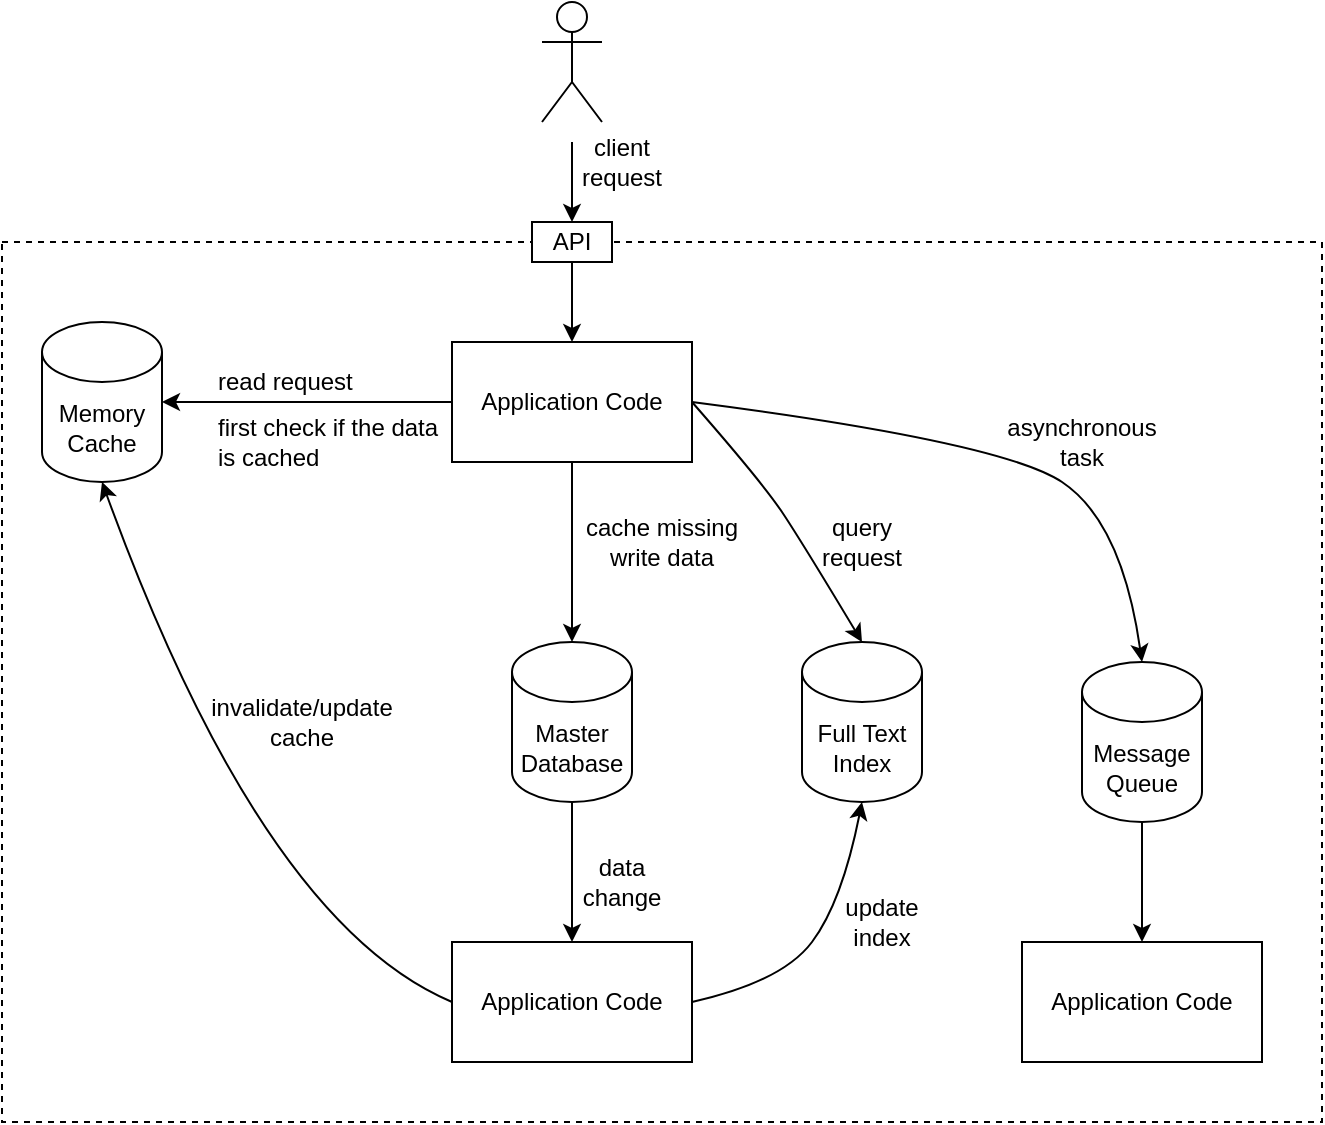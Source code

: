 <mxfile version="18.0.1" type="device" pages="2"><diagram id="n4gQkU2lPEUw3TSijHb0" name="data_system_arch"><mxGraphModel dx="981" dy="571" grid="1" gridSize="10" guides="1" tooltips="1" connect="1" arrows="1" fold="1" page="1" pageScale="1" pageWidth="850" pageHeight="1100" math="0" shadow="0"><root><mxCell id="0"/><mxCell id="1" parent="0"/><mxCell id="4EOyr-Kf5RuzAJG7QO5S-1" value="" style="group" parent="1" vertex="1" connectable="0"><mxGeometry x="100" y="110" width="660" height="560" as="geometry"/></mxCell><mxCell id="k6xAYGGQW2XFsmWfn_kD-15" value="" style="rounded=0;whiteSpace=wrap;html=1;align=left;dashed=1;" parent="4EOyr-Kf5RuzAJG7QO5S-1" vertex="1"><mxGeometry y="120" width="660" height="440" as="geometry"/></mxCell><mxCell id="k6xAYGGQW2XFsmWfn_kD-1" value="" style="shape=umlActor;verticalLabelPosition=bottom;verticalAlign=top;html=1;" parent="4EOyr-Kf5RuzAJG7QO5S-1" vertex="1"><mxGeometry x="270" width="30" height="60" as="geometry"/></mxCell><mxCell id="k6xAYGGQW2XFsmWfn_kD-2" value="Application Code" style="rounded=0;whiteSpace=wrap;html=1;" parent="4EOyr-Kf5RuzAJG7QO5S-1" vertex="1"><mxGeometry x="225" y="170" width="120" height="60" as="geometry"/></mxCell><mxCell id="k6xAYGGQW2XFsmWfn_kD-3" value="Memory Cache" style="shape=cylinder3;whiteSpace=wrap;html=1;boundedLbl=1;backgroundOutline=1;size=15;" parent="4EOyr-Kf5RuzAJG7QO5S-1" vertex="1"><mxGeometry x="20" y="160" width="60" height="80" as="geometry"/></mxCell><mxCell id="k6xAYGGQW2XFsmWfn_kD-4" value="" style="endArrow=classic;html=1;entryX=1;entryY=0.5;entryDx=0;entryDy=0;entryPerimeter=0;exitX=0;exitY=0.5;exitDx=0;exitDy=0;" parent="4EOyr-Kf5RuzAJG7QO5S-1" source="k6xAYGGQW2XFsmWfn_kD-2" target="k6xAYGGQW2XFsmWfn_kD-3" edge="1"><mxGeometry width="50" height="50" relative="1" as="geometry"><mxPoint x="180" y="220" as="sourcePoint"/><mxPoint x="230" y="170" as="targetPoint"/></mxGeometry></mxCell><mxCell id="k6xAYGGQW2XFsmWfn_kD-5" value="Master Database" style="shape=cylinder3;whiteSpace=wrap;html=1;boundedLbl=1;backgroundOutline=1;size=15;" parent="4EOyr-Kf5RuzAJG7QO5S-1" vertex="1"><mxGeometry x="255" y="320" width="60" height="80" as="geometry"/></mxCell><mxCell id="k6xAYGGQW2XFsmWfn_kD-7" value="read request" style="text;html=1;strokeColor=none;fillColor=none;align=left;verticalAlign=middle;whiteSpace=wrap;rounded=0;" parent="4EOyr-Kf5RuzAJG7QO5S-1" vertex="1"><mxGeometry x="106" y="180" width="80" height="20" as="geometry"/></mxCell><mxCell id="k6xAYGGQW2XFsmWfn_kD-8" value="first check if the data is cached" style="text;html=1;strokeColor=none;fillColor=none;align=left;verticalAlign=middle;whiteSpace=wrap;rounded=0;" parent="4EOyr-Kf5RuzAJG7QO5S-1" vertex="1"><mxGeometry x="106" y="210" width="120" height="20" as="geometry"/></mxCell><mxCell id="k6xAYGGQW2XFsmWfn_kD-10" value="" style="endArrow=classic;html=1;entryX=0.5;entryY=0;entryDx=0;entryDy=0;entryPerimeter=0;exitX=0.5;exitY=1;exitDx=0;exitDy=0;" parent="4EOyr-Kf5RuzAJG7QO5S-1" source="k6xAYGGQW2XFsmWfn_kD-2" target="k6xAYGGQW2XFsmWfn_kD-5" edge="1"><mxGeometry width="50" height="50" relative="1" as="geometry"><mxPoint x="230" y="310" as="sourcePoint"/><mxPoint x="280" y="260" as="targetPoint"/></mxGeometry></mxCell><mxCell id="k6xAYGGQW2XFsmWfn_kD-11" value="" style="endArrow=classic;html=1;exitX=0.5;exitY=1;exitDx=0;exitDy=0;exitPerimeter=0;startArrow=none;" parent="4EOyr-Kf5RuzAJG7QO5S-1" source="k6xAYGGQW2XFsmWfn_kD-9" edge="1"><mxGeometry width="50" height="50" relative="1" as="geometry"><mxPoint x="290" y="480" as="sourcePoint"/><mxPoint x="285" y="510" as="targetPoint"/></mxGeometry></mxCell><mxCell id="k6xAYGGQW2XFsmWfn_kD-12" value="data change" style="text;html=1;strokeColor=none;fillColor=none;align=center;verticalAlign=middle;whiteSpace=wrap;rounded=0;" parent="4EOyr-Kf5RuzAJG7QO5S-1" vertex="1"><mxGeometry x="290" y="430" width="40" height="20" as="geometry"/></mxCell><mxCell id="k6xAYGGQW2XFsmWfn_kD-13" value="" style="endArrow=classic;html=1;entryX=0.5;entryY=0;entryDx=0;entryDy=0;" parent="4EOyr-Kf5RuzAJG7QO5S-1" target="k6xAYGGQW2XFsmWfn_kD-20" edge="1"><mxGeometry width="50" height="50" relative="1" as="geometry"><mxPoint x="285" y="70" as="sourcePoint"/><mxPoint x="180" y="60" as="targetPoint"/></mxGeometry></mxCell><mxCell id="k6xAYGGQW2XFsmWfn_kD-14" value="client request" style="text;html=1;strokeColor=none;fillColor=none;align=center;verticalAlign=middle;whiteSpace=wrap;rounded=0;" parent="4EOyr-Kf5RuzAJG7QO5S-1" vertex="1"><mxGeometry x="290" y="70" width="40" height="20" as="geometry"/></mxCell><mxCell id="k6xAYGGQW2XFsmWfn_kD-20" value="API" style="text;html=1;strokeColor=default;fillColor=default;align=center;verticalAlign=middle;whiteSpace=wrap;rounded=0;" parent="4EOyr-Kf5RuzAJG7QO5S-1" vertex="1"><mxGeometry x="265" y="110" width="40" height="20" as="geometry"/></mxCell><mxCell id="k6xAYGGQW2XFsmWfn_kD-21" value="" style="endArrow=classic;html=1;exitX=0.5;exitY=1;exitDx=0;exitDy=0;" parent="4EOyr-Kf5RuzAJG7QO5S-1" source="k6xAYGGQW2XFsmWfn_kD-20" target="k6xAYGGQW2XFsmWfn_kD-2" edge="1"><mxGeometry width="50" height="50" relative="1" as="geometry"><mxPoint x="310" y="180" as="sourcePoint"/><mxPoint x="360" y="130" as="targetPoint"/></mxGeometry></mxCell><mxCell id="k6xAYGGQW2XFsmWfn_kD-22" value="" style="endArrow=classic;html=1;entryX=0.5;entryY=1;entryDx=0;entryDy=0;entryPerimeter=0;exitX=0;exitY=0.5;exitDx=0;exitDy=0;curved=1;strokeColor=default;" parent="4EOyr-Kf5RuzAJG7QO5S-1" source="k6xAYGGQW2XFsmWfn_kD-9" target="k6xAYGGQW2XFsmWfn_kD-3" edge="1"><mxGeometry width="50" height="50" relative="1" as="geometry"><mxPoint x="90" y="400" as="sourcePoint"/><mxPoint x="140" y="350" as="targetPoint"/><Array as="points"><mxPoint x="130" y="460"/></Array></mxGeometry></mxCell><mxCell id="k6xAYGGQW2XFsmWfn_kD-23" value="invalidate/update cache" style="text;html=1;strokeColor=none;fillColor=none;align=center;verticalAlign=middle;whiteSpace=wrap;rounded=0;" parent="4EOyr-Kf5RuzAJG7QO5S-1" vertex="1"><mxGeometry x="130" y="350" width="40" height="20" as="geometry"/></mxCell><mxCell id="k6xAYGGQW2XFsmWfn_kD-24" value="cache missing&lt;br&gt;write data" style="text;html=1;strokeColor=none;fillColor=none;align=center;verticalAlign=middle;whiteSpace=wrap;rounded=0;" parent="4EOyr-Kf5RuzAJG7QO5S-1" vertex="1"><mxGeometry x="290" y="260" width="80" height="20" as="geometry"/></mxCell><mxCell id="k6xAYGGQW2XFsmWfn_kD-9" value="Application Code" style="rounded=0;whiteSpace=wrap;html=1;" parent="4EOyr-Kf5RuzAJG7QO5S-1" vertex="1"><mxGeometry x="225" y="470" width="120" height="60" as="geometry"/></mxCell><mxCell id="k6xAYGGQW2XFsmWfn_kD-26" value="Full Text Index" style="shape=cylinder3;whiteSpace=wrap;html=1;boundedLbl=1;backgroundOutline=1;size=15;" parent="4EOyr-Kf5RuzAJG7QO5S-1" vertex="1"><mxGeometry x="400" y="320" width="60" height="80" as="geometry"/></mxCell><mxCell id="k6xAYGGQW2XFsmWfn_kD-27" value="" style="curved=1;endArrow=classic;html=1;exitX=1;exitY=0.5;exitDx=0;exitDy=0;entryX=0.5;entryY=0;entryDx=0;entryDy=0;entryPerimeter=0;" parent="4EOyr-Kf5RuzAJG7QO5S-1" source="k6xAYGGQW2XFsmWfn_kD-2" target="k6xAYGGQW2XFsmWfn_kD-26" edge="1"><mxGeometry width="50" height="50" relative="1" as="geometry"><mxPoint x="410" y="250" as="sourcePoint"/><mxPoint x="460" y="200" as="targetPoint"/><Array as="points"><mxPoint x="380" y="240"/><mxPoint x="400" y="270"/></Array></mxGeometry></mxCell><mxCell id="k6xAYGGQW2XFsmWfn_kD-28" value="query request" style="text;html=1;strokeColor=none;fillColor=none;align=center;verticalAlign=middle;whiteSpace=wrap;rounded=0;" parent="4EOyr-Kf5RuzAJG7QO5S-1" vertex="1"><mxGeometry x="410" y="260" width="40" height="20" as="geometry"/></mxCell><mxCell id="k6xAYGGQW2XFsmWfn_kD-39" value="Message Queue" style="shape=cylinder3;whiteSpace=wrap;html=1;boundedLbl=1;backgroundOutline=1;size=15;rounded=0;strokeColor=default;fillColor=default;gradientColor=none;" parent="4EOyr-Kf5RuzAJG7QO5S-1" vertex="1"><mxGeometry x="540" y="330" width="60" height="80" as="geometry"/></mxCell><mxCell id="k6xAYGGQW2XFsmWfn_kD-40" value="" style="curved=1;endArrow=classic;html=1;strokeColor=default;exitX=1;exitY=0.5;exitDx=0;exitDy=0;entryX=0.5;entryY=0;entryDx=0;entryDy=0;entryPerimeter=0;" parent="4EOyr-Kf5RuzAJG7QO5S-1" source="k6xAYGGQW2XFsmWfn_kD-2" target="k6xAYGGQW2XFsmWfn_kD-39" edge="1"><mxGeometry width="50" height="50" relative="1" as="geometry"><mxPoint x="530" y="250" as="sourcePoint"/><mxPoint x="580" y="200" as="targetPoint"/><Array as="points"><mxPoint x="500" y="220"/><mxPoint x="560" y="260"/></Array></mxGeometry></mxCell><mxCell id="k6xAYGGQW2XFsmWfn_kD-41" value="asynchronous task" style="text;html=1;strokeColor=none;fillColor=none;align=center;verticalAlign=middle;whiteSpace=wrap;rounded=0;" parent="4EOyr-Kf5RuzAJG7QO5S-1" vertex="1"><mxGeometry x="520" y="210" width="40" height="20" as="geometry"/></mxCell><mxCell id="k6xAYGGQW2XFsmWfn_kD-42" value="Application Code" style="rounded=0;whiteSpace=wrap;html=1;" parent="4EOyr-Kf5RuzAJG7QO5S-1" vertex="1"><mxGeometry x="510" y="470" width="120" height="60" as="geometry"/></mxCell><mxCell id="k6xAYGGQW2XFsmWfn_kD-43" value="" style="endArrow=classic;html=1;strokeColor=default;exitX=0.5;exitY=1;exitDx=0;exitDy=0;exitPerimeter=0;entryX=0.5;entryY=0;entryDx=0;entryDy=0;" parent="4EOyr-Kf5RuzAJG7QO5S-1" source="k6xAYGGQW2XFsmWfn_kD-5" target="k6xAYGGQW2XFsmWfn_kD-9" edge="1"><mxGeometry width="50" height="50" relative="1" as="geometry"><mxPoint x="380" y="460" as="sourcePoint"/><mxPoint x="430" y="410" as="targetPoint"/></mxGeometry></mxCell><mxCell id="k6xAYGGQW2XFsmWfn_kD-44" value="" style="endArrow=classic;html=1;strokeColor=default;entryX=0.5;entryY=0;entryDx=0;entryDy=0;exitX=0.5;exitY=1;exitDx=0;exitDy=0;exitPerimeter=0;" parent="4EOyr-Kf5RuzAJG7QO5S-1" source="k6xAYGGQW2XFsmWfn_kD-39" target="k6xAYGGQW2XFsmWfn_kD-42" edge="1"><mxGeometry width="50" height="50" relative="1" as="geometry"><mxPoint x="440" y="470" as="sourcePoint"/><mxPoint x="490" y="420" as="targetPoint"/></mxGeometry></mxCell><mxCell id="LHGv4gOB0psmWeU5sJ8o-1" value="" style="curved=1;endArrow=classic;html=1;exitX=1;exitY=0.5;exitDx=0;exitDy=0;" parent="4EOyr-Kf5RuzAJG7QO5S-1" source="k6xAYGGQW2XFsmWfn_kD-9" edge="1"><mxGeometry width="50" height="50" relative="1" as="geometry"><mxPoint x="390" y="500" as="sourcePoint"/><mxPoint x="430" y="400" as="targetPoint"/><Array as="points"><mxPoint x="390" y="490"/><mxPoint x="420" y="450"/></Array></mxGeometry></mxCell><mxCell id="LHGv4gOB0psmWeU5sJ8o-2" value="update index" style="text;html=1;strokeColor=none;fillColor=none;align=center;verticalAlign=middle;whiteSpace=wrap;rounded=0;" parent="4EOyr-Kf5RuzAJG7QO5S-1" vertex="1"><mxGeometry x="420" y="450" width="40" height="20" as="geometry"/></mxCell></root></mxGraphModel></diagram><diagram id="7UlhmwbhOzWyiMN55GIl" name="ETL"><mxGraphModel dx="813" dy="473" grid="1" gridSize="10" guides="1" tooltips="1" connect="1" arrows="1" fold="1" page="1" pageScale="1" pageWidth="850" pageHeight="1100" math="0" shadow="0"><root><mxCell id="0"/><mxCell id="1" parent="0"/><mxCell id="zfUjFab1QH2YrI9q4dHD-34" value="" style="rounded=0;whiteSpace=wrap;html=1;fillColor=none;dashed=1;" vertex="1" parent="1"><mxGeometry x="85" y="250" width="230" height="210" as="geometry"/></mxCell><mxCell id="zfUjFab1QH2YrI9q4dHD-37" value="" style="rounded=0;whiteSpace=wrap;html=1;fillColor=none;dashed=1;" vertex="1" parent="1"><mxGeometry x="400" y="250" width="230" height="210" as="geometry"/></mxCell><mxCell id="zfUjFab1QH2YrI9q4dHD-3" value="" style="shape=umlActor;verticalLabelPosition=bottom;verticalAlign=top;html=1;" vertex="1" parent="1"><mxGeometry x="215" y="150" width="30" height="60" as="geometry"/></mxCell><mxCell id="zfUjFab1QH2YrI9q4dHD-4" value="Application" style="rounded=0;whiteSpace=wrap;html=1;" vertex="1" parent="1"><mxGeometry x="170" y="270" width="120" height="60" as="geometry"/></mxCell><mxCell id="zfUjFab1QH2YrI9q4dHD-7" value="Database" style="shape=cylinder3;whiteSpace=wrap;html=1;boundedLbl=1;backgroundOutline=1;size=15;" vertex="1" parent="1"><mxGeometry x="200" y="370" width="60" height="60" as="geometry"/></mxCell><mxCell id="zfUjFab1QH2YrI9q4dHD-10" value="" style="endArrow=classic;html=1;entryX=0.5;entryY=0;entryDx=0;entryDy=0;entryPerimeter=0;exitX=0.5;exitY=1;exitDx=0;exitDy=0;" edge="1" parent="1" source="zfUjFab1QH2YrI9q4dHD-4" target="zfUjFab1QH2YrI9q4dHD-7"><mxGeometry width="50" height="50" relative="1" as="geometry"><mxPoint x="175" y="430" as="sourcePoint"/><mxPoint x="225" y="380" as="targetPoint"/></mxGeometry></mxCell><mxCell id="zfUjFab1QH2YrI9q4dHD-13" value="" style="endArrow=classic;html=1;entryX=0.5;entryY=0;entryDx=0;entryDy=0;startArrow=none;" edge="1" parent="1" target="zfUjFab1QH2YrI9q4dHD-4" source="zfUjFab1QH2YrI9q4dHD-14"><mxGeometry width="50" height="50" relative="1" as="geometry"><mxPoint x="230" y="190" as="sourcePoint"/><mxPoint x="230" y="230" as="targetPoint"/></mxGeometry></mxCell><mxCell id="zfUjFab1QH2YrI9q4dHD-20" value="Data Transform" style="rounded=0;whiteSpace=wrap;html=1;" vertex="1" parent="1"><mxGeometry x="485" y="280.0" width="120" height="60" as="geometry"/></mxCell><mxCell id="zfUjFab1QH2YrI9q4dHD-21" value="Database" style="shape=cylinder3;whiteSpace=wrap;html=1;boundedLbl=1;backgroundOutline=1;size=15;" vertex="1" parent="1"><mxGeometry x="515" y="390.0" width="60" height="60" as="geometry"/></mxCell><mxCell id="zfUjFab1QH2YrI9q4dHD-30" value="" style="endArrow=classic;html=1;entryX=0.5;entryY=0;entryDx=0;entryDy=0;entryPerimeter=0;exitX=0.5;exitY=1;exitDx=0;exitDy=0;startArrow=none;" edge="1" parent="1" source="zfUjFab1QH2YrI9q4dHD-38" target="zfUjFab1QH2YrI9q4dHD-21"><mxGeometry width="50" height="50" relative="1" as="geometry"><mxPoint x="650" y="350.0" as="sourcePoint"/><mxPoint x="690" y="250" as="targetPoint"/></mxGeometry></mxCell><mxCell id="zfUjFab1QH2YrI9q4dHD-32" value="User" style="text;html=1;strokeColor=none;fillColor=none;align=center;verticalAlign=middle;whiteSpace=wrap;rounded=0;rotation=0;fontSize=14;fontStyle=1" vertex="1" parent="1"><mxGeometry x="145" y="165" width="60" height="30" as="geometry"/></mxCell><mxCell id="zfUjFab1QH2YrI9q4dHD-33" value="OLTP System" style="text;html=1;strokeColor=none;fillColor=none;align=center;verticalAlign=middle;whiteSpace=wrap;rounded=0;rotation=0;fontSize=14;fontStyle=1" vertex="1" parent="1"><mxGeometry x="80" y="420" width="120" height="30" as="geometry"/></mxCell><mxCell id="zfUjFab1QH2YrI9q4dHD-36" value="OLAP System" style="text;html=1;strokeColor=none;fillColor=none;align=center;verticalAlign=middle;whiteSpace=wrap;rounded=0;rotation=0;fontSize=14;fontStyle=1" vertex="1" parent="1"><mxGeometry x="405" y="430.0" width="100" height="30" as="geometry"/></mxCell><mxCell id="zfUjFab1QH2YrI9q4dHD-39" style="edgeStyle=none;rounded=0;orthogonalLoop=1;jettySize=auto;html=1;exitX=0.5;exitY=1;exitDx=0;exitDy=0;fontSize=14;" edge="1" parent="1" source="zfUjFab1QH2YrI9q4dHD-37" target="zfUjFab1QH2YrI9q4dHD-37"><mxGeometry relative="1" as="geometry"/></mxCell><mxCell id="zfUjFab1QH2YrI9q4dHD-40" value="" style="shape=umlActor;verticalLabelPosition=bottom;verticalAlign=top;html=1;" vertex="1" parent="1"><mxGeometry x="690" y="390.0" width="30" height="60" as="geometry"/></mxCell><mxCell id="zfUjFab1QH2YrI9q4dHD-41" value="" style="endArrow=classic;html=1;rounded=0;fontSize=14;entryX=1;entryY=0.5;entryDx=0;entryDy=0;entryPerimeter=0;startArrow=none;" edge="1" parent="1" source="zfUjFab1QH2YrI9q4dHD-42" target="zfUjFab1QH2YrI9q4dHD-21"><mxGeometry width="50" height="50" relative="1" as="geometry"><mxPoint x="650" y="450.0" as="sourcePoint"/><mxPoint x="700" y="400.0" as="targetPoint"/></mxGeometry></mxCell><mxCell id="zfUjFab1QH2YrI9q4dHD-44" value="" style="endArrow=classic;html=1;rounded=0;fontSize=14;exitX=1;exitY=0.5;exitDx=0;exitDy=0;exitPerimeter=0;entryX=0;entryY=0.5;entryDx=0;entryDy=0;edgeStyle=orthogonalEdgeStyle;curved=1;startArrow=none;" edge="1" parent="1" source="zfUjFab1QH2YrI9q4dHD-12" target="zfUjFab1QH2YrI9q4dHD-20"><mxGeometry width="50" height="50" relative="1" as="geometry"><mxPoint x="310" y="550" as="sourcePoint"/><mxPoint x="360" y="500" as="targetPoint"/></mxGeometry></mxCell><mxCell id="zfUjFab1QH2YrI9q4dHD-12" value="data extract" style="text;html=1;strokeColor=none;fillColor=none;align=center;verticalAlign=middle;whiteSpace=wrap;rounded=0;" vertex="1" parent="1"><mxGeometry x="320" y="345" width="70" height="20" as="geometry"/></mxCell><mxCell id="zfUjFab1QH2YrI9q4dHD-45" value="" style="endArrow=none;html=1;rounded=0;fontSize=14;exitX=1;exitY=0.5;exitDx=0;exitDy=0;exitPerimeter=0;entryX=0;entryY=0.5;entryDx=0;entryDy=0;edgeStyle=orthogonalEdgeStyle;curved=1;" edge="1" parent="1" source="zfUjFab1QH2YrI9q4dHD-7" target="zfUjFab1QH2YrI9q4dHD-12"><mxGeometry width="50" height="50" relative="1" as="geometry"><mxPoint x="260" y="400" as="sourcePoint"/><mxPoint x="485" y="310" as="targetPoint"/></mxGeometry></mxCell><mxCell id="zfUjFab1QH2YrI9q4dHD-14" value="client request" style="text;html=1;strokeColor=none;fillColor=none;align=center;verticalAlign=middle;whiteSpace=wrap;rounded=0;" vertex="1" parent="1"><mxGeometry x="185" y="220" width="90" height="20" as="geometry"/></mxCell><mxCell id="zfUjFab1QH2YrI9q4dHD-46" value="" style="endArrow=none;html=1;entryX=0.5;entryY=0;entryDx=0;entryDy=0;" edge="1" parent="1" target="zfUjFab1QH2YrI9q4dHD-14"><mxGeometry width="50" height="50" relative="1" as="geometry"><mxPoint x="230" y="190" as="sourcePoint"/><mxPoint x="230" y="270" as="targetPoint"/></mxGeometry></mxCell><mxCell id="zfUjFab1QH2YrI9q4dHD-38" value="data load" style="text;html=1;strokeColor=none;fillColor=none;align=center;verticalAlign=middle;whiteSpace=wrap;rounded=0;" vertex="1" parent="1"><mxGeometry x="515" y="350.0" width="60" height="20" as="geometry"/></mxCell><mxCell id="zfUjFab1QH2YrI9q4dHD-47" value="" style="endArrow=none;html=1;entryX=0.5;entryY=0;entryDx=0;entryDy=0;entryPerimeter=0;exitX=0.5;exitY=1;exitDx=0;exitDy=0;" edge="1" parent="1" source="zfUjFab1QH2YrI9q4dHD-20" target="zfUjFab1QH2YrI9q4dHD-38"><mxGeometry width="50" height="50" relative="1" as="geometry"><mxPoint x="545" y="340" as="sourcePoint"/><mxPoint x="545" y="390" as="targetPoint"/></mxGeometry></mxCell><mxCell id="zfUjFab1QH2YrI9q4dHD-42" value="query" style="text;html=1;strokeColor=none;fillColor=none;align=center;verticalAlign=middle;whiteSpace=wrap;rounded=0;" vertex="1" parent="1"><mxGeometry x="620" y="410.0" width="60" height="20" as="geometry"/></mxCell><mxCell id="zfUjFab1QH2YrI9q4dHD-48" value="" style="endArrow=none;html=1;rounded=0;fontSize=14;entryX=1;entryY=0.5;entryDx=0;entryDy=0;entryPerimeter=0;" edge="1" parent="1" source="zfUjFab1QH2YrI9q4dHD-40" target="zfUjFab1QH2YrI9q4dHD-42"><mxGeometry width="50" height="50" relative="1" as="geometry"><mxPoint x="690" y="420" as="sourcePoint"/><mxPoint x="575" y="420" as="targetPoint"/></mxGeometry></mxCell></root></mxGraphModel></diagram></mxfile>
